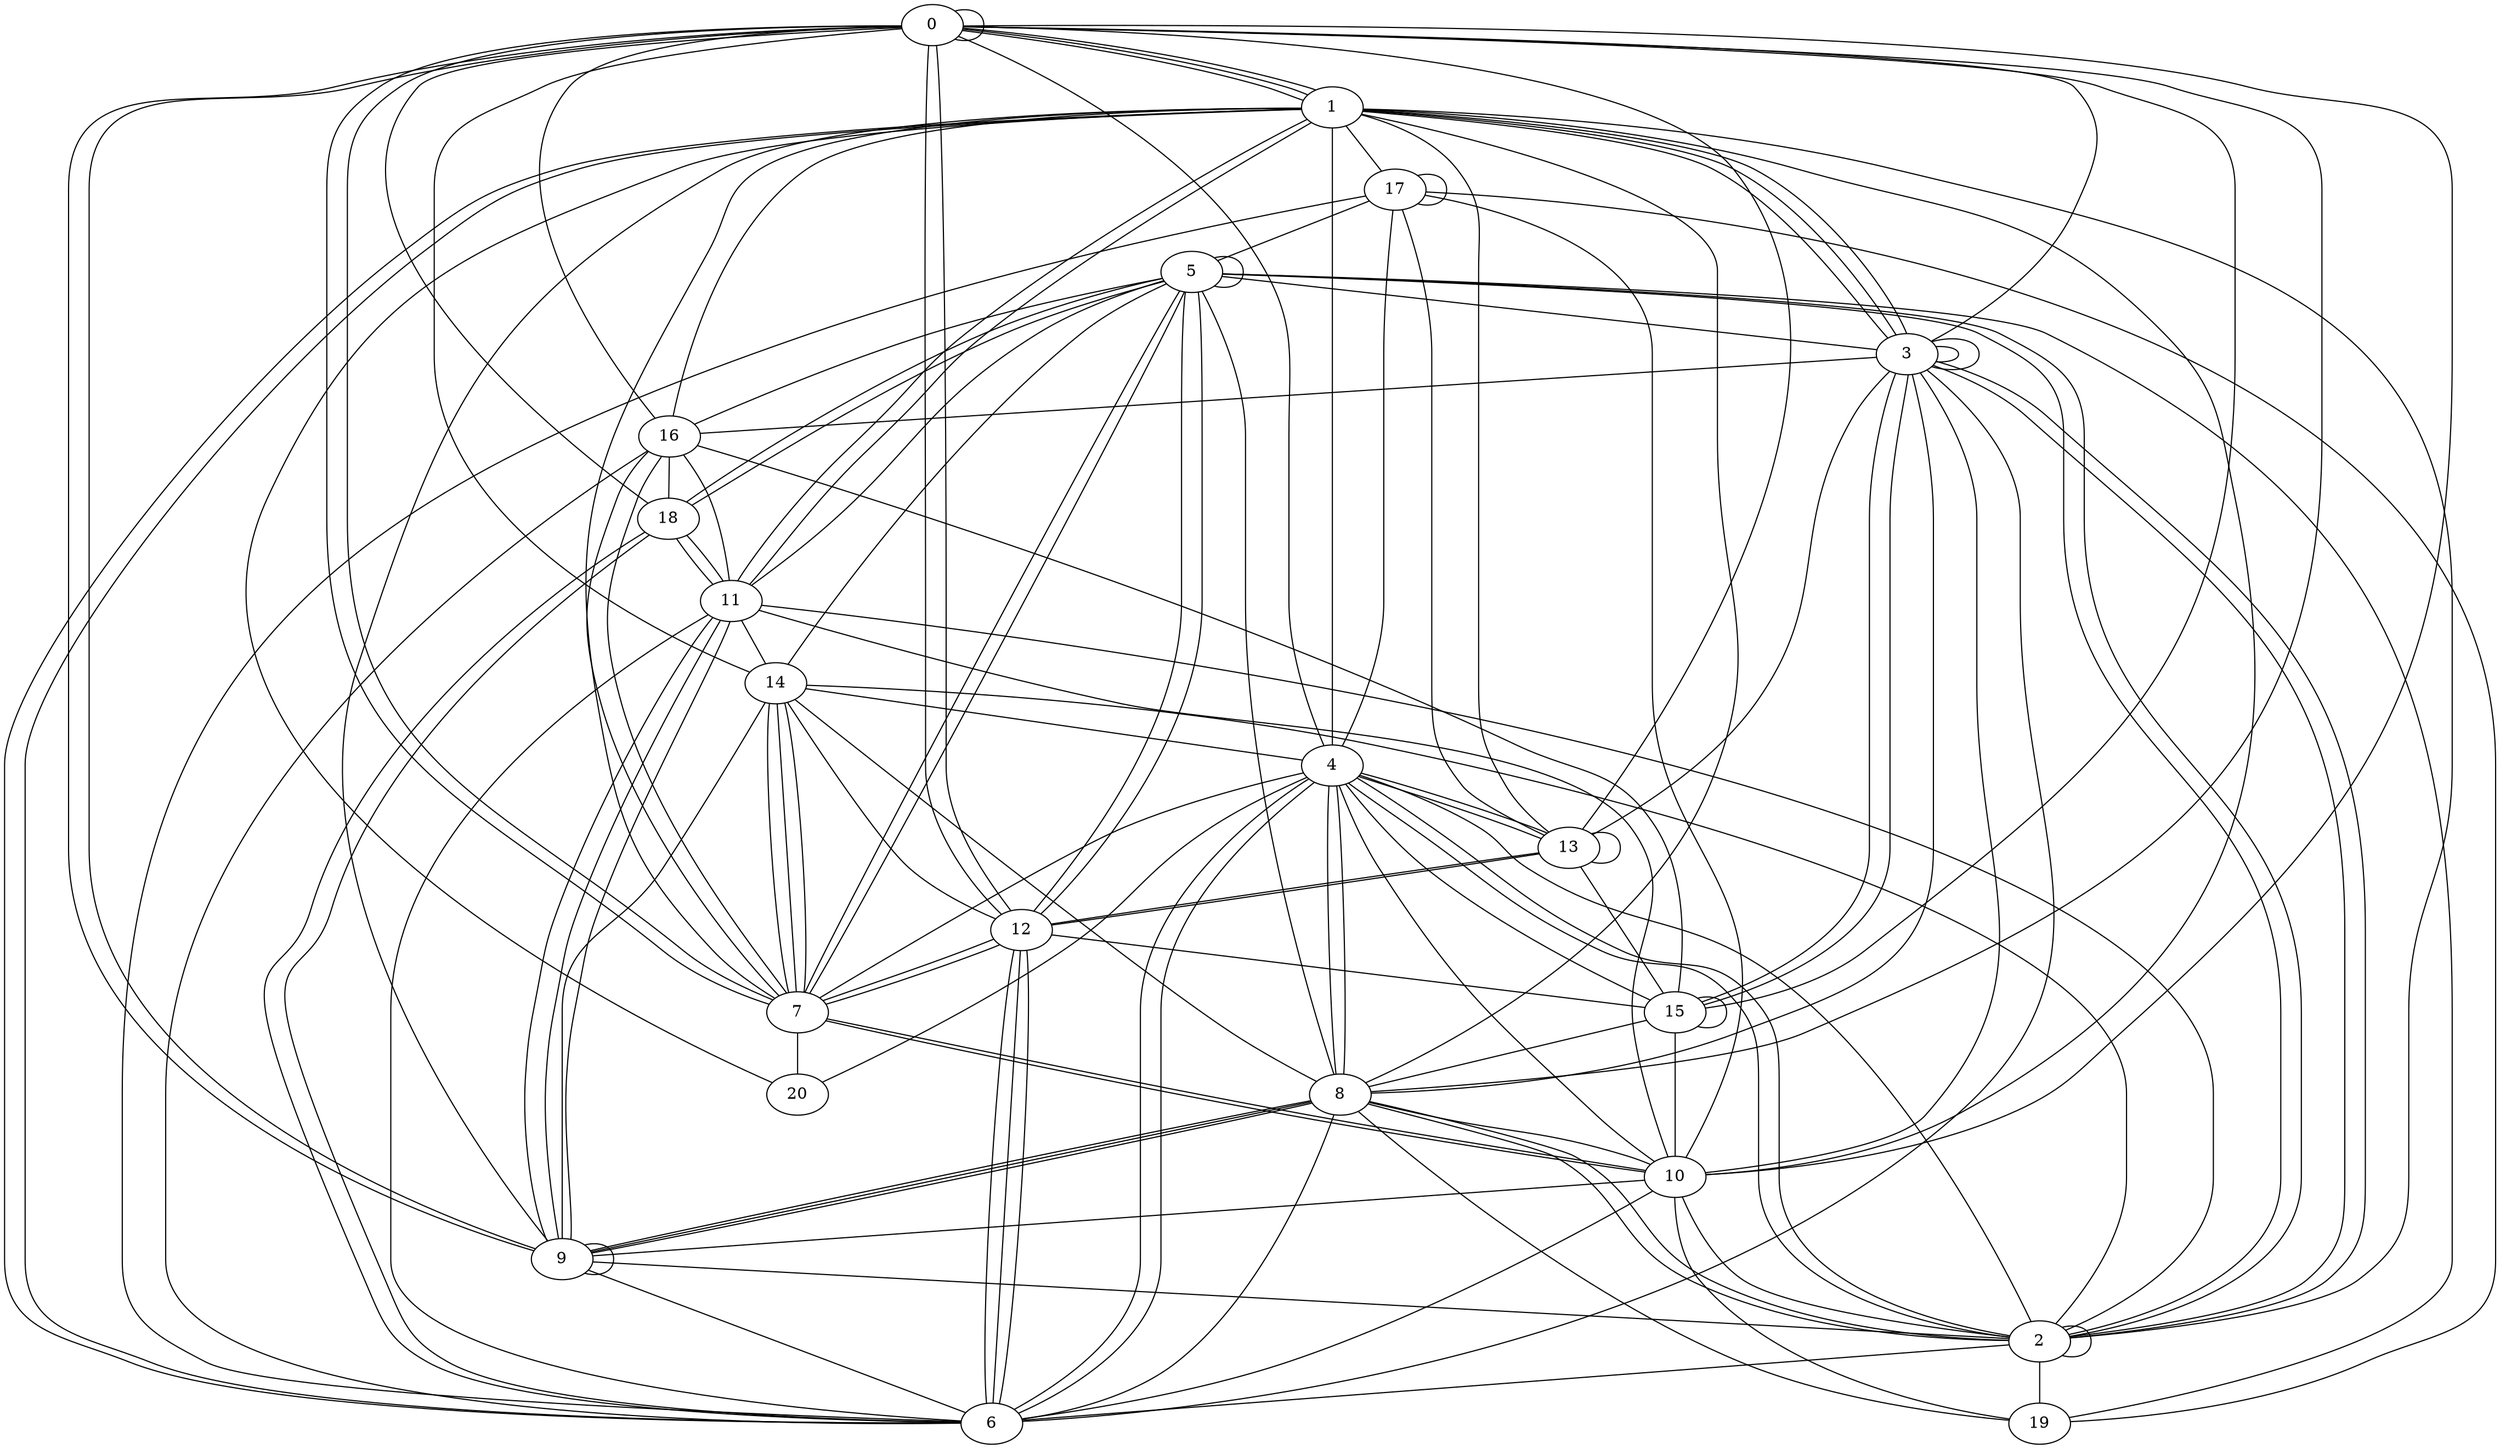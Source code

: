 graph G {
0;
1;
2;
3;
4;
5;
6;
7;
8;
9;
10;
11;
12;
13;
14;
15;
16;
17;
18;
19;
20;
3--13 ;
17--5 ;
0--10 ;
3--3 ;
2--6 ;
15--3 ;
1--3 ;
5--3 ;
6--10 ;
0--12 ;
1--11 ;
18--11 ;
1--9 ;
2--5 ;
9--6 ;
8--4 ;
19--5 ;
8--14 ;
4--10 ;
3--1 ;
16--18 ;
10--1 ;
15--15 ;
20--4 ;
5--5 ;
8--10 ;
7--4 ;
13--12 ;
10--15 ;
16--6 ;
7--10 ;
17--17 ;
9--8 ;
4--2 ;
20--1 ;
10--9 ;
0--9 ;
4--6 ;
8--4 ;
14--9 ;
4--13 ;
0--14 ;
7--0 ;
14--7 ;
2--3 ;
9--8 ;
18--0 ;
1--0 ;
16--0 ;
5--12 ;
4--2 ;
12--15 ;
2--19 ;
7--20 ;
7--5 ;
2--4 ;
12--5 ;
11--5 ;
11--16 ;
9--9 ;
2--2 ;
18--6 ;
15--0 ;
0--7 ;
6--12 ;
10--3 ;
6--17 ;
13--4 ;
2--14 ;
14--12 ;
9--2 ;
15--13 ;
17--13 ;
9--11 ;
14--7 ;
1--8 ;
2--8 ;
0--0 ;
3--8 ;
12--7 ;
3--3 ;
0--4 ;
16--15 ;
12--6 ;
7--10 ;
18--5 ;
2--5 ;
5--16 ;
6--12 ;
11--9 ;
19--17 ;
6--4 ;
12--7 ;
11--14 ;
3--1 ;
8--0 ;
2--10 ;
13--0 ;
14--5 ;
14--7 ;
1--6 ;
4--1 ;
6--3 ;
15--8 ;
15--4 ;
5--8 ;
13--1 ;
2--11 ;
1--17 ;
1--0 ;
7--5 ;
7--16 ;
14--4 ;
9--0 ;
19--8 ;
1--6 ;
9--11 ;
8--9 ;
7--1 ;
2--1 ;
1--16 ;
11--18 ;
10--17 ;
10--11 ;
16--7 ;
12--0 ;
2--8 ;
1--11 ;
2--3 ;
6--11 ;
8--6 ;
0--1 ;
4--17 ;
18--6 ;
13--13 ;
10--19 ;
18--5 ;
15--3 ;
12--13 ;
3--16 ;
3--0 ;
}
